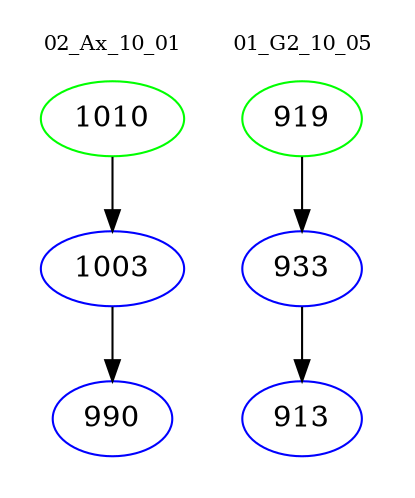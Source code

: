 digraph{
subgraph cluster_0 {
color = white
label = "02_Ax_10_01";
fontsize=10;
T0_1010 [label="1010", color="green"]
T0_1010 -> T0_1003 [color="black"]
T0_1003 [label="1003", color="blue"]
T0_1003 -> T0_990 [color="black"]
T0_990 [label="990", color="blue"]
}
subgraph cluster_1 {
color = white
label = "01_G2_10_05";
fontsize=10;
T1_919 [label="919", color="green"]
T1_919 -> T1_933 [color="black"]
T1_933 [label="933", color="blue"]
T1_933 -> T1_913 [color="black"]
T1_913 [label="913", color="blue"]
}
}
